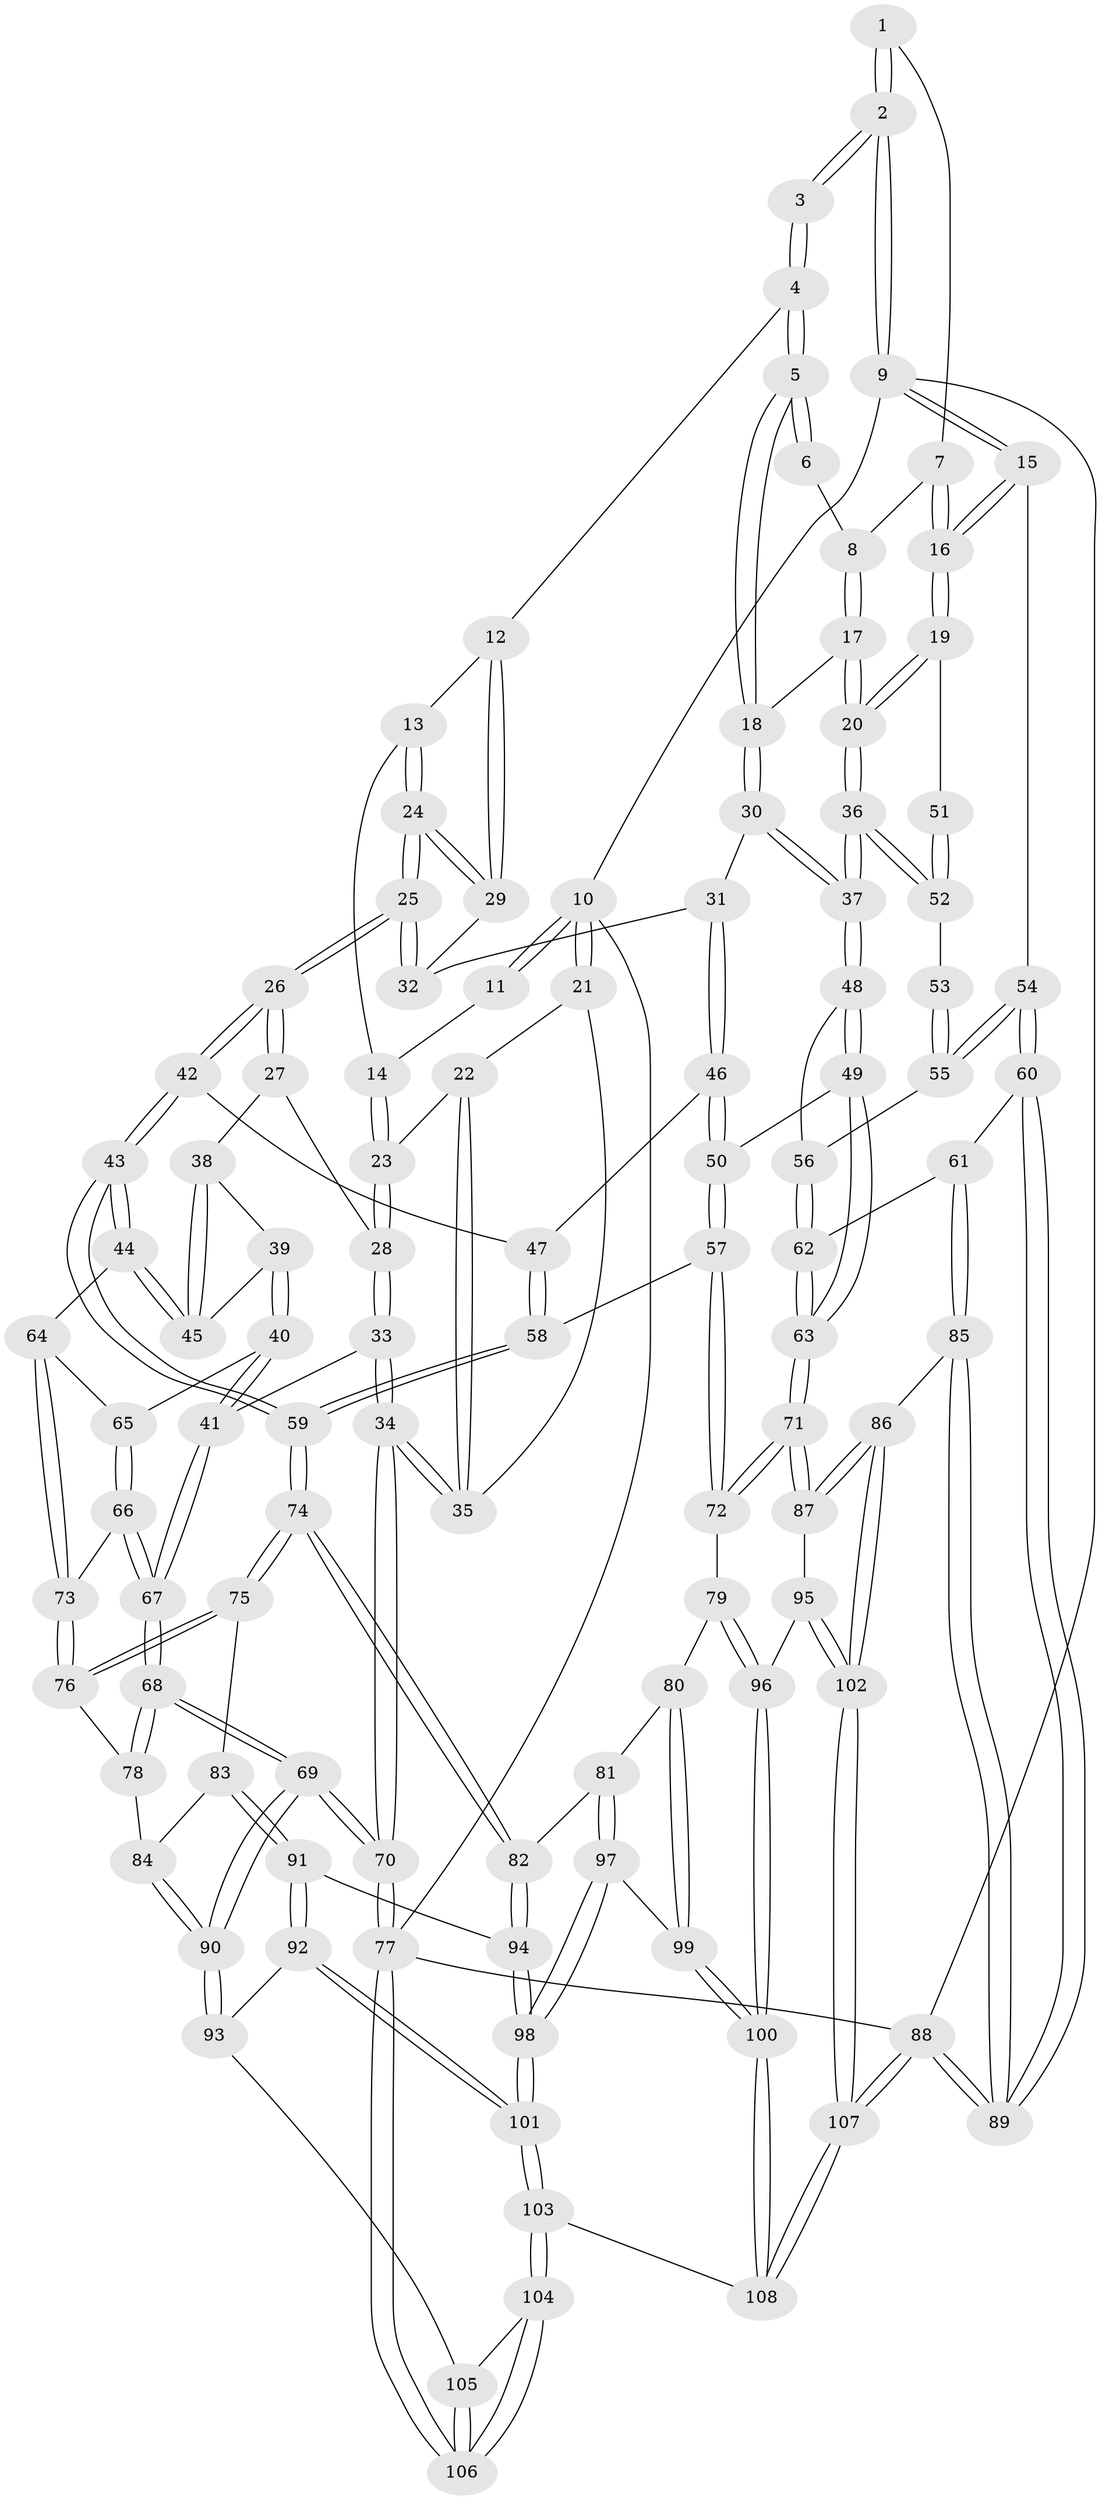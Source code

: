 // Generated by graph-tools (version 1.1) at 2025/17/03/09/25 04:17:11]
// undirected, 108 vertices, 267 edges
graph export_dot {
graph [start="1"]
  node [color=gray90,style=filled];
  1 [pos="+1+0"];
  2 [pos="+1+0"];
  3 [pos="+0.59561596967629+0"];
  4 [pos="+0.6006825996375834+0.008433671161720113"];
  5 [pos="+0.6559760176823543+0.11270261284126055"];
  6 [pos="+0.8319166047505847+0.1372803873183443"];
  7 [pos="+0.9058854097398792+0.17025143708540424"];
  8 [pos="+0.894524093765169+0.17409952561619532"];
  9 [pos="+1+0"];
  10 [pos="+0+0"];
  11 [pos="+0.21799892299863746+0"];
  12 [pos="+0.47454689214117424+0.12613360698665987"];
  13 [pos="+0.2373877249356256+0.13509149771773718"];
  14 [pos="+0.18550413783011058+0.09797480743929576"];
  15 [pos="+1+0.258743905526883"];
  16 [pos="+1+0.2655993690785421"];
  17 [pos="+0.8911277143227763+0.24706492291056228"];
  18 [pos="+0.6623965139427909+0.16209342000495003"];
  19 [pos="+1+0.2902250064956548"];
  20 [pos="+0.9009278978353411+0.295933898802105"];
  21 [pos="+0+0.03380166095671212"];
  22 [pos="+0.1264828971674054+0.15054057630125284"];
  23 [pos="+0.13341492855923487+0.15120182243226313"];
  24 [pos="+0.3525314537169961+0.3059425617563478"];
  25 [pos="+0.3497687676289256+0.33319505291026974"];
  26 [pos="+0.3405389600376684+0.352142009155507"];
  27 [pos="+0.18736735526856654+0.3193901834066037"];
  28 [pos="+0.1184873290403228+0.2754021128417499"];
  29 [pos="+0.4294274246317993+0.20540964839756168"];
  30 [pos="+0.6690804459435593+0.2840641067375374"];
  31 [pos="+0.5642530996445224+0.32467968093384314"];
  32 [pos="+0.5489021709407959+0.3231346788157281"];
  33 [pos="+0+0.42445870422972704"];
  34 [pos="+0+0.42606286146609457"];
  35 [pos="+0+0.3604141600238589"];
  36 [pos="+0.7945650142517817+0.3879103088459128"];
  37 [pos="+0.7482753715193904+0.4067858960115298"];
  38 [pos="+0.1735387375723417+0.37890971411567625"];
  39 [pos="+0.08079850747179831+0.46053722708855255"];
  40 [pos="+0+0.4285858521769033"];
  41 [pos="+0+0.4251345688574239"];
  42 [pos="+0.34728183066880436+0.43649137292482193"];
  43 [pos="+0.30061168122129805+0.507540961248555"];
  44 [pos="+0.2158555769044093+0.515251336345522"];
  45 [pos="+0.20526200256143595+0.5088748680957065"];
  46 [pos="+0.49124711366721596+0.45914988953238056"];
  47 [pos="+0.46258099461425506+0.4672597446321933"];
  48 [pos="+0.7450641868763522+0.4301889831390648"];
  49 [pos="+0.7316658833838928+0.4682017539737609"];
  50 [pos="+0.6526284359561191+0.5001504055945052"];
  51 [pos="+1+0.3745000475583915"];
  52 [pos="+0.7963126274385615+0.3882861902621698"];
  53 [pos="+0.9480667460618516+0.4290435220761459"];
  54 [pos="+1+0.5233564791204987"];
  55 [pos="+0.9934833484393581+0.510005130224755"];
  56 [pos="+0.9652420305855199+0.5228018565524406"];
  57 [pos="+0.5464144993737459+0.6291865748528098"];
  58 [pos="+0.509621379554527+0.6202081032412383"];
  59 [pos="+0.3541886969870195+0.6700768894902549"];
  60 [pos="+1+0.6985890029318457"];
  61 [pos="+0.9592902541281252+0.6763795973723631"];
  62 [pos="+0.8931587388358716+0.6319653363515825"];
  63 [pos="+0.788514855369959+0.6273124975313723"];
  64 [pos="+0.17397572569431458+0.5756869627184481"];
  65 [pos="+0.07000511182927652+0.5571739616659587"];
  66 [pos="+0.11576689261920017+0.6376872125884767"];
  67 [pos="+0.07834434023192165+0.6617141962084067"];
  68 [pos="+0.009001142003904224+0.7645108207555029"];
  69 [pos="+0+0.8014178453601594"];
  70 [pos="+0+0.8356467868747615"];
  71 [pos="+0.7551010712049896+0.7037257002753338"];
  72 [pos="+0.5933853177529074+0.7144390850442208"];
  73 [pos="+0.14695225910578155+0.6292333621080366"];
  74 [pos="+0.3501559701166864+0.683989650066505"];
  75 [pos="+0.27733763645715587+0.6894561236505966"];
  76 [pos="+0.18790037052996428+0.67853401089511"];
  77 [pos="+0+1"];
  78 [pos="+0.17836972379024854+0.7004468102255854"];
  79 [pos="+0.5821476165268701+0.7361628537461216"];
  80 [pos="+0.5038151322849125+0.7798130354082002"];
  81 [pos="+0.43884756152600274+0.7657396406091358"];
  82 [pos="+0.350888285596025+0.6882606636236017"];
  83 [pos="+0.19222494368706475+0.7656972080703921"];
  84 [pos="+0.17571491677365397+0.7527959981007737"];
  85 [pos="+0.8810352848933466+0.8531733279759169"];
  86 [pos="+0.8505426589166585+0.8453124552209555"];
  87 [pos="+0.7848076545902073+0.8051085393693075"];
  88 [pos="+1+1"];
  89 [pos="+1+1"];
  90 [pos="+0+0.8023628784636991"];
  91 [pos="+0.1993744290257751+0.779854836695686"];
  92 [pos="+0.12115709833192956+0.8661147168453054"];
  93 [pos="+0.06540626293081707+0.8492029888465066"];
  94 [pos="+0.29215090373496533+0.8294835093251947"];
  95 [pos="+0.7066654698856923+0.8678350601494635"];
  96 [pos="+0.6348159902009926+0.9054105734573384"];
  97 [pos="+0.41018601398627447+0.9053438662558636"];
  98 [pos="+0.2897616251262349+0.9300482473363505"];
  99 [pos="+0.5163036704824512+0.9310102603367283"];
  100 [pos="+0.5824487697801203+0.9848755113768513"];
  101 [pos="+0.26998070241038924+0.9564838779588105"];
  102 [pos="+0.7771583285243835+0.9837576123193281"];
  103 [pos="+0.23573728163146498+1"];
  104 [pos="+0.22739785368017942+1"];
  105 [pos="+0.08574058951198178+0.9452425630037546"];
  106 [pos="+0+1"];
  107 [pos="+0.7267163126857282+1"];
  108 [pos="+0.6126778558538201+1"];
  1 -- 2;
  1 -- 2;
  1 -- 7;
  2 -- 3;
  2 -- 3;
  2 -- 9;
  2 -- 9;
  3 -- 4;
  3 -- 4;
  4 -- 5;
  4 -- 5;
  4 -- 12;
  5 -- 6;
  5 -- 6;
  5 -- 18;
  5 -- 18;
  6 -- 8;
  7 -- 8;
  7 -- 16;
  7 -- 16;
  8 -- 17;
  8 -- 17;
  9 -- 10;
  9 -- 15;
  9 -- 15;
  9 -- 88;
  10 -- 11;
  10 -- 11;
  10 -- 21;
  10 -- 21;
  10 -- 77;
  11 -- 14;
  12 -- 13;
  12 -- 29;
  12 -- 29;
  13 -- 14;
  13 -- 24;
  13 -- 24;
  14 -- 23;
  14 -- 23;
  15 -- 16;
  15 -- 16;
  15 -- 54;
  16 -- 19;
  16 -- 19;
  17 -- 18;
  17 -- 20;
  17 -- 20;
  18 -- 30;
  18 -- 30;
  19 -- 20;
  19 -- 20;
  19 -- 51;
  20 -- 36;
  20 -- 36;
  21 -- 22;
  21 -- 35;
  22 -- 23;
  22 -- 35;
  22 -- 35;
  23 -- 28;
  23 -- 28;
  24 -- 25;
  24 -- 25;
  24 -- 29;
  24 -- 29;
  25 -- 26;
  25 -- 26;
  25 -- 32;
  25 -- 32;
  26 -- 27;
  26 -- 27;
  26 -- 42;
  26 -- 42;
  27 -- 28;
  27 -- 38;
  28 -- 33;
  28 -- 33;
  29 -- 32;
  30 -- 31;
  30 -- 37;
  30 -- 37;
  31 -- 32;
  31 -- 46;
  31 -- 46;
  33 -- 34;
  33 -- 34;
  33 -- 41;
  34 -- 35;
  34 -- 35;
  34 -- 70;
  34 -- 70;
  36 -- 37;
  36 -- 37;
  36 -- 52;
  36 -- 52;
  37 -- 48;
  37 -- 48;
  38 -- 39;
  38 -- 45;
  38 -- 45;
  39 -- 40;
  39 -- 40;
  39 -- 45;
  40 -- 41;
  40 -- 41;
  40 -- 65;
  41 -- 67;
  41 -- 67;
  42 -- 43;
  42 -- 43;
  42 -- 47;
  43 -- 44;
  43 -- 44;
  43 -- 59;
  43 -- 59;
  44 -- 45;
  44 -- 45;
  44 -- 64;
  46 -- 47;
  46 -- 50;
  46 -- 50;
  47 -- 58;
  47 -- 58;
  48 -- 49;
  48 -- 49;
  48 -- 56;
  49 -- 50;
  49 -- 63;
  49 -- 63;
  50 -- 57;
  50 -- 57;
  51 -- 52;
  51 -- 52;
  52 -- 53;
  53 -- 55;
  53 -- 55;
  54 -- 55;
  54 -- 55;
  54 -- 60;
  54 -- 60;
  55 -- 56;
  56 -- 62;
  56 -- 62;
  57 -- 58;
  57 -- 72;
  57 -- 72;
  58 -- 59;
  58 -- 59;
  59 -- 74;
  59 -- 74;
  60 -- 61;
  60 -- 89;
  60 -- 89;
  61 -- 62;
  61 -- 85;
  61 -- 85;
  62 -- 63;
  62 -- 63;
  63 -- 71;
  63 -- 71;
  64 -- 65;
  64 -- 73;
  64 -- 73;
  65 -- 66;
  65 -- 66;
  66 -- 67;
  66 -- 67;
  66 -- 73;
  67 -- 68;
  67 -- 68;
  68 -- 69;
  68 -- 69;
  68 -- 78;
  68 -- 78;
  69 -- 70;
  69 -- 70;
  69 -- 90;
  69 -- 90;
  70 -- 77;
  70 -- 77;
  71 -- 72;
  71 -- 72;
  71 -- 87;
  71 -- 87;
  72 -- 79;
  73 -- 76;
  73 -- 76;
  74 -- 75;
  74 -- 75;
  74 -- 82;
  74 -- 82;
  75 -- 76;
  75 -- 76;
  75 -- 83;
  76 -- 78;
  77 -- 106;
  77 -- 106;
  77 -- 88;
  78 -- 84;
  79 -- 80;
  79 -- 96;
  79 -- 96;
  80 -- 81;
  80 -- 99;
  80 -- 99;
  81 -- 82;
  81 -- 97;
  81 -- 97;
  82 -- 94;
  82 -- 94;
  83 -- 84;
  83 -- 91;
  83 -- 91;
  84 -- 90;
  84 -- 90;
  85 -- 86;
  85 -- 89;
  85 -- 89;
  86 -- 87;
  86 -- 87;
  86 -- 102;
  86 -- 102;
  87 -- 95;
  88 -- 89;
  88 -- 89;
  88 -- 107;
  88 -- 107;
  90 -- 93;
  90 -- 93;
  91 -- 92;
  91 -- 92;
  91 -- 94;
  92 -- 93;
  92 -- 101;
  92 -- 101;
  93 -- 105;
  94 -- 98;
  94 -- 98;
  95 -- 96;
  95 -- 102;
  95 -- 102;
  96 -- 100;
  96 -- 100;
  97 -- 98;
  97 -- 98;
  97 -- 99;
  98 -- 101;
  98 -- 101;
  99 -- 100;
  99 -- 100;
  100 -- 108;
  100 -- 108;
  101 -- 103;
  101 -- 103;
  102 -- 107;
  102 -- 107;
  103 -- 104;
  103 -- 104;
  103 -- 108;
  104 -- 105;
  104 -- 106;
  104 -- 106;
  105 -- 106;
  105 -- 106;
  107 -- 108;
  107 -- 108;
}

